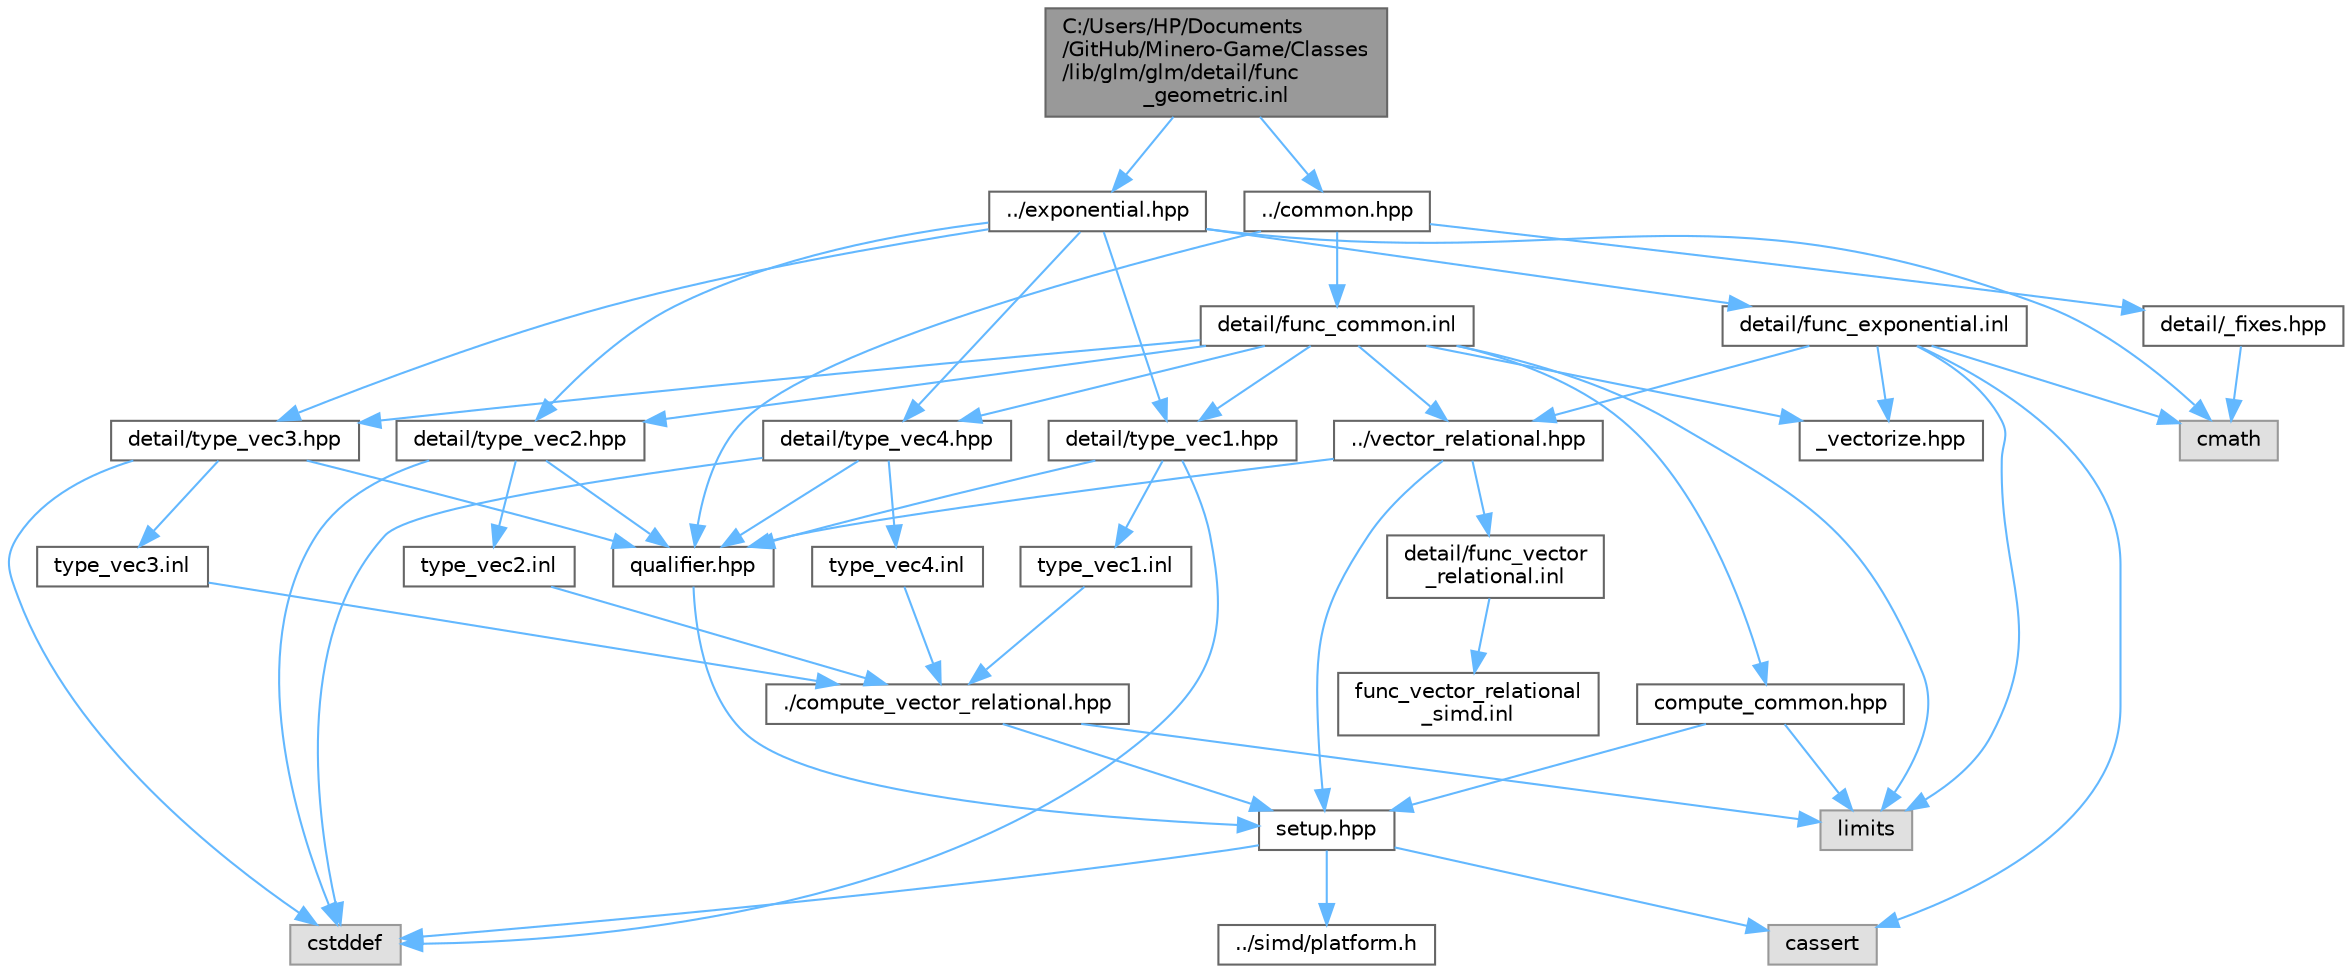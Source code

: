 digraph "C:/Users/HP/Documents/GitHub/Minero-Game/Classes/lib/glm/glm/detail/func_geometric.inl"
{
 // LATEX_PDF_SIZE
  bgcolor="transparent";
  edge [fontname=Helvetica,fontsize=10,labelfontname=Helvetica,labelfontsize=10];
  node [fontname=Helvetica,fontsize=10,shape=box,height=0.2,width=0.4];
  Node1 [id="Node000001",label="C:/Users/HP/Documents\l/GitHub/Minero-Game/Classes\l/lib/glm/glm/detail/func\l_geometric.inl",height=0.2,width=0.4,color="gray40", fillcolor="grey60", style="filled", fontcolor="black",tooltip=" "];
  Node1 -> Node2 [id="edge107_Node000001_Node000002",color="steelblue1",style="solid",tooltip=" "];
  Node2 [id="Node000002",label="../exponential.hpp",height=0.2,width=0.4,color="grey40", fillcolor="white", style="filled",URL="$_classes_2lib_2glm_2glm_2exponential_8hpp.html",tooltip=" "];
  Node2 -> Node3 [id="edge108_Node000002_Node000003",color="steelblue1",style="solid",tooltip=" "];
  Node3 [id="Node000003",label="detail/type_vec1.hpp",height=0.2,width=0.4,color="grey40", fillcolor="white", style="filled",URL="$_classes_2lib_2glm_2glm_2detail_2type__vec1_8hpp.html",tooltip=" "];
  Node3 -> Node4 [id="edge109_Node000003_Node000004",color="steelblue1",style="solid",tooltip=" "];
  Node4 [id="Node000004",label="qualifier.hpp",height=0.2,width=0.4,color="grey40", fillcolor="white", style="filled",URL="$_classes_2lib_2glm_2glm_2detail_2qualifier_8hpp.html",tooltip=" "];
  Node4 -> Node5 [id="edge110_Node000004_Node000005",color="steelblue1",style="solid",tooltip=" "];
  Node5 [id="Node000005",label="setup.hpp",height=0.2,width=0.4,color="grey40", fillcolor="white", style="filled",URL="$_classes_2lib_2glm_2glm_2detail_2setup_8hpp.html",tooltip=" "];
  Node5 -> Node6 [id="edge111_Node000005_Node000006",color="steelblue1",style="solid",tooltip=" "];
  Node6 [id="Node000006",label="cassert",height=0.2,width=0.4,color="grey60", fillcolor="#E0E0E0", style="filled",tooltip=" "];
  Node5 -> Node7 [id="edge112_Node000005_Node000007",color="steelblue1",style="solid",tooltip=" "];
  Node7 [id="Node000007",label="cstddef",height=0.2,width=0.4,color="grey60", fillcolor="#E0E0E0", style="filled",tooltip=" "];
  Node5 -> Node8 [id="edge113_Node000005_Node000008",color="steelblue1",style="solid",tooltip=" "];
  Node8 [id="Node000008",label="../simd/platform.h",height=0.2,width=0.4,color="grey40", fillcolor="white", style="filled",URL="$_classes_2lib_2glm_2glm_2simd_2platform_8h.html",tooltip=" "];
  Node3 -> Node7 [id="edge114_Node000003_Node000007",color="steelblue1",style="solid",tooltip=" "];
  Node3 -> Node9 [id="edge115_Node000003_Node000009",color="steelblue1",style="solid",tooltip=" "];
  Node9 [id="Node000009",label="type_vec1.inl",height=0.2,width=0.4,color="grey40", fillcolor="white", style="filled",URL="$_classes_2lib_2glm_2glm_2detail_2type__vec1_8inl.html",tooltip=" "];
  Node9 -> Node10 [id="edge116_Node000009_Node000010",color="steelblue1",style="solid",tooltip=" "];
  Node10 [id="Node000010",label="./compute_vector_relational.hpp",height=0.2,width=0.4,color="grey40", fillcolor="white", style="filled",URL="$_classes_2lib_2glm_2glm_2detail_2compute__vector__relational_8hpp.html",tooltip=" "];
  Node10 -> Node5 [id="edge117_Node000010_Node000005",color="steelblue1",style="solid",tooltip=" "];
  Node10 -> Node11 [id="edge118_Node000010_Node000011",color="steelblue1",style="solid",tooltip=" "];
  Node11 [id="Node000011",label="limits",height=0.2,width=0.4,color="grey60", fillcolor="#E0E0E0", style="filled",tooltip=" "];
  Node2 -> Node12 [id="edge119_Node000002_Node000012",color="steelblue1",style="solid",tooltip=" "];
  Node12 [id="Node000012",label="detail/type_vec2.hpp",height=0.2,width=0.4,color="grey40", fillcolor="white", style="filled",URL="$_classes_2lib_2glm_2glm_2detail_2type__vec2_8hpp.html",tooltip=" "];
  Node12 -> Node4 [id="edge120_Node000012_Node000004",color="steelblue1",style="solid",tooltip=" "];
  Node12 -> Node7 [id="edge121_Node000012_Node000007",color="steelblue1",style="solid",tooltip=" "];
  Node12 -> Node13 [id="edge122_Node000012_Node000013",color="steelblue1",style="solid",tooltip=" "];
  Node13 [id="Node000013",label="type_vec2.inl",height=0.2,width=0.4,color="grey40", fillcolor="white", style="filled",URL="$_classes_2lib_2glm_2glm_2detail_2type__vec2_8inl.html",tooltip=" "];
  Node13 -> Node10 [id="edge123_Node000013_Node000010",color="steelblue1",style="solid",tooltip=" "];
  Node2 -> Node14 [id="edge124_Node000002_Node000014",color="steelblue1",style="solid",tooltip=" "];
  Node14 [id="Node000014",label="detail/type_vec3.hpp",height=0.2,width=0.4,color="grey40", fillcolor="white", style="filled",URL="$_classes_2lib_2glm_2glm_2detail_2type__vec3_8hpp.html",tooltip=" "];
  Node14 -> Node4 [id="edge125_Node000014_Node000004",color="steelblue1",style="solid",tooltip=" "];
  Node14 -> Node7 [id="edge126_Node000014_Node000007",color="steelblue1",style="solid",tooltip=" "];
  Node14 -> Node15 [id="edge127_Node000014_Node000015",color="steelblue1",style="solid",tooltip=" "];
  Node15 [id="Node000015",label="type_vec3.inl",height=0.2,width=0.4,color="grey40", fillcolor="white", style="filled",URL="$_classes_2lib_2glm_2glm_2detail_2type__vec3_8inl.html",tooltip=" "];
  Node15 -> Node10 [id="edge128_Node000015_Node000010",color="steelblue1",style="solid",tooltip=" "];
  Node2 -> Node16 [id="edge129_Node000002_Node000016",color="steelblue1",style="solid",tooltip=" "];
  Node16 [id="Node000016",label="detail/type_vec4.hpp",height=0.2,width=0.4,color="grey40", fillcolor="white", style="filled",URL="$_classes_2lib_2glm_2glm_2detail_2type__vec4_8hpp.html",tooltip=" "];
  Node16 -> Node4 [id="edge130_Node000016_Node000004",color="steelblue1",style="solid",tooltip=" "];
  Node16 -> Node7 [id="edge131_Node000016_Node000007",color="steelblue1",style="solid",tooltip=" "];
  Node16 -> Node17 [id="edge132_Node000016_Node000017",color="steelblue1",style="solid",tooltip=" "];
  Node17 [id="Node000017",label="type_vec4.inl",height=0.2,width=0.4,color="grey40", fillcolor="white", style="filled",URL="$_classes_2lib_2glm_2glm_2detail_2type__vec4_8inl.html",tooltip=" "];
  Node17 -> Node10 [id="edge133_Node000017_Node000010",color="steelblue1",style="solid",tooltip=" "];
  Node2 -> Node18 [id="edge134_Node000002_Node000018",color="steelblue1",style="solid",tooltip=" "];
  Node18 [id="Node000018",label="cmath",height=0.2,width=0.4,color="grey60", fillcolor="#E0E0E0", style="filled",tooltip=" "];
  Node2 -> Node19 [id="edge135_Node000002_Node000019",color="steelblue1",style="solid",tooltip=" "];
  Node19 [id="Node000019",label="detail/func_exponential.inl",height=0.2,width=0.4,color="grey40", fillcolor="white", style="filled",URL="$_classes_2lib_2glm_2glm_2detail_2func__exponential_8inl.html",tooltip=" "];
  Node19 -> Node20 [id="edge136_Node000019_Node000020",color="steelblue1",style="solid",tooltip=" "];
  Node20 [id="Node000020",label="../vector_relational.hpp",height=0.2,width=0.4,color="grey40", fillcolor="white", style="filled",URL="$_classes_2lib_2glm_2glm_2vector__relational_8hpp.html",tooltip=" "];
  Node20 -> Node4 [id="edge137_Node000020_Node000004",color="steelblue1",style="solid",tooltip=" "];
  Node20 -> Node5 [id="edge138_Node000020_Node000005",color="steelblue1",style="solid",tooltip=" "];
  Node20 -> Node21 [id="edge139_Node000020_Node000021",color="steelblue1",style="solid",tooltip=" "];
  Node21 [id="Node000021",label="detail/func_vector\l_relational.inl",height=0.2,width=0.4,color="grey40", fillcolor="white", style="filled",URL="$_classes_2lib_2glm_2glm_2detail_2func__vector__relational_8inl.html",tooltip=" "];
  Node21 -> Node22 [id="edge140_Node000021_Node000022",color="steelblue1",style="solid",tooltip=" "];
  Node22 [id="Node000022",label="func_vector_relational\l_simd.inl",height=0.2,width=0.4,color="grey40", fillcolor="white", style="filled",URL="$_classes_2lib_2glm_2glm_2detail_2func__vector__relational__simd_8inl.html",tooltip=" "];
  Node19 -> Node23 [id="edge141_Node000019_Node000023",color="steelblue1",style="solid",tooltip=" "];
  Node23 [id="Node000023",label="_vectorize.hpp",height=0.2,width=0.4,color="grey40", fillcolor="white", style="filled",URL="$_classes_2lib_2glm_2glm_2detail_2__vectorize_8hpp.html",tooltip=" "];
  Node19 -> Node11 [id="edge142_Node000019_Node000011",color="steelblue1",style="solid",tooltip=" "];
  Node19 -> Node18 [id="edge143_Node000019_Node000018",color="steelblue1",style="solid",tooltip=" "];
  Node19 -> Node6 [id="edge144_Node000019_Node000006",color="steelblue1",style="solid",tooltip=" "];
  Node1 -> Node24 [id="edge145_Node000001_Node000024",color="steelblue1",style="solid",tooltip=" "];
  Node24 [id="Node000024",label="../common.hpp",height=0.2,width=0.4,color="grey40", fillcolor="white", style="filled",URL="$_classes_2lib_2glm_2glm_2common_8hpp.html",tooltip=" "];
  Node24 -> Node4 [id="edge146_Node000024_Node000004",color="steelblue1",style="solid",tooltip=" "];
  Node24 -> Node25 [id="edge147_Node000024_Node000025",color="steelblue1",style="solid",tooltip=" "];
  Node25 [id="Node000025",label="detail/_fixes.hpp",height=0.2,width=0.4,color="grey40", fillcolor="white", style="filled",URL="$_classes_2lib_2glm_2glm_2detail_2__fixes_8hpp.html",tooltip=" "];
  Node25 -> Node18 [id="edge148_Node000025_Node000018",color="steelblue1",style="solid",tooltip=" "];
  Node24 -> Node26 [id="edge149_Node000024_Node000026",color="steelblue1",style="solid",tooltip=" "];
  Node26 [id="Node000026",label="detail/func_common.inl",height=0.2,width=0.4,color="grey40", fillcolor="white", style="filled",URL="$_classes_2lib_2glm_2glm_2detail_2func__common_8inl.html",tooltip=" "];
  Node26 -> Node20 [id="edge150_Node000026_Node000020",color="steelblue1",style="solid",tooltip=" "];
  Node26 -> Node27 [id="edge151_Node000026_Node000027",color="steelblue1",style="solid",tooltip=" "];
  Node27 [id="Node000027",label="compute_common.hpp",height=0.2,width=0.4,color="grey40", fillcolor="white", style="filled",URL="$_classes_2lib_2glm_2glm_2detail_2compute__common_8hpp.html",tooltip=" "];
  Node27 -> Node5 [id="edge152_Node000027_Node000005",color="steelblue1",style="solid",tooltip=" "];
  Node27 -> Node11 [id="edge153_Node000027_Node000011",color="steelblue1",style="solid",tooltip=" "];
  Node26 -> Node3 [id="edge154_Node000026_Node000003",color="steelblue1",style="solid",tooltip=" "];
  Node26 -> Node12 [id="edge155_Node000026_Node000012",color="steelblue1",style="solid",tooltip=" "];
  Node26 -> Node14 [id="edge156_Node000026_Node000014",color="steelblue1",style="solid",tooltip=" "];
  Node26 -> Node16 [id="edge157_Node000026_Node000016",color="steelblue1",style="solid",tooltip=" "];
  Node26 -> Node23 [id="edge158_Node000026_Node000023",color="steelblue1",style="solid",tooltip=" "];
  Node26 -> Node11 [id="edge159_Node000026_Node000011",color="steelblue1",style="solid",tooltip=" "];
}
